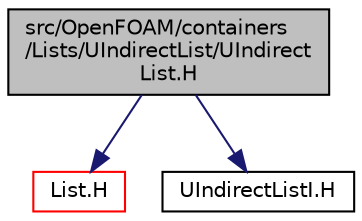 digraph "src/OpenFOAM/containers/Lists/UIndirectList/UIndirectList.H"
{
  bgcolor="transparent";
  edge [fontname="Helvetica",fontsize="10",labelfontname="Helvetica",labelfontsize="10"];
  node [fontname="Helvetica",fontsize="10",shape=record];
  Node1 [label="src/OpenFOAM/containers\l/Lists/UIndirectList/UIndirect\lList.H",height=0.2,width=0.4,color="black", fillcolor="grey75", style="filled", fontcolor="black"];
  Node1 -> Node2 [color="midnightblue",fontsize="10",style="solid",fontname="Helvetica"];
  Node2 [label="List.H",height=0.2,width=0.4,color="red",URL="$a07941.html"];
  Node1 -> Node3 [color="midnightblue",fontsize="10",style="solid",fontname="Helvetica"];
  Node3 [label="UIndirectListI.H",height=0.2,width=0.4,color="black",URL="$a07969.html"];
}
